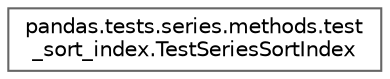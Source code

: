 digraph "Graphical Class Hierarchy"
{
 // LATEX_PDF_SIZE
  bgcolor="transparent";
  edge [fontname=Helvetica,fontsize=10,labelfontname=Helvetica,labelfontsize=10];
  node [fontname=Helvetica,fontsize=10,shape=box,height=0.2,width=0.4];
  rankdir="LR";
  Node0 [id="Node000000",label="pandas.tests.series.methods.test\l_sort_index.TestSeriesSortIndex",height=0.2,width=0.4,color="grey40", fillcolor="white", style="filled",URL="$d2/db1/classpandas_1_1tests_1_1series_1_1methods_1_1test__sort__index_1_1TestSeriesSortIndex.html",tooltip=" "];
}
